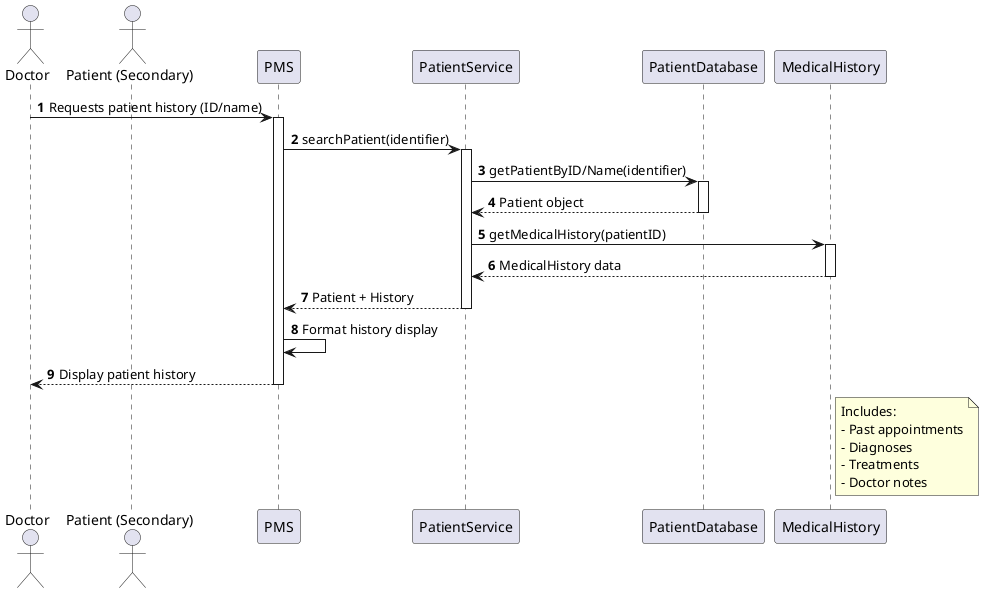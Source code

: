 @startuml CheckPatientHistorySequence

actor Doctor
actor Patient as "Patient (Secondary)"
participant "PMS" as System
participant "PatientService"
participant "PatientDatabase"
participant "MedicalHistory"

autonumber

Doctor -> System: Requests patient history (ID/name)
activate System

System -> PatientService: searchPatient(identifier)
activate PatientService

PatientService -> PatientDatabase: getPatientByID/Name(identifier)
activate PatientDatabase

PatientDatabase --> PatientService: Patient object
deactivate PatientDatabase

PatientService -> MedicalHistory: getMedicalHistory(patientID)
activate MedicalHistory

MedicalHistory --> PatientService: MedicalHistory data
deactivate MedicalHistory

PatientService --> System: Patient + History
deactivate PatientService

System -> System: Format history display
System --> Doctor: Display patient history

deactivate System

note right of MedicalHistory
    Includes:
    - Past appointments
    - Diagnoses
    - Treatments
    - Doctor notes
end note

@enduml